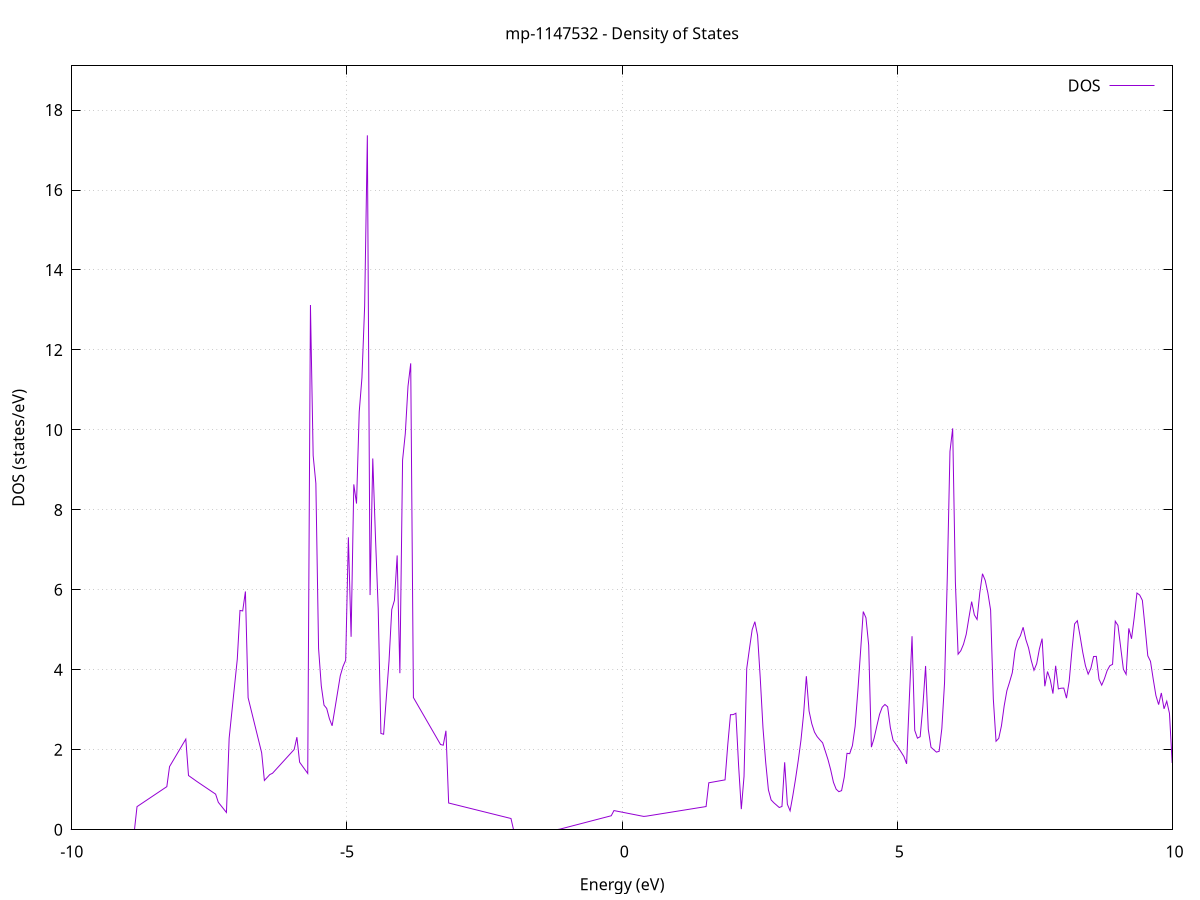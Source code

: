 set title 'mp-1147532 - Density of States'
set xlabel 'Energy (eV)'
set ylabel 'DOS (states/eV)'
set grid
set xrange [-10:10]
set yrange [0:19.105]
set xzeroaxis lt -1
set terminal png size 800,600
set output 'mp-1147532_dos_gnuplot.png'
plot '-' using 1:2 with lines title 'DOS'
-76.861800 0.000000
-76.812600 0.000000
-76.763400 0.000000
-76.714100 0.000000
-76.664900 0.000000
-76.615600 0.000000
-76.566400 0.000000
-76.517200 0.000000
-76.467900 0.000000
-76.418700 0.000000
-76.369500 0.000000
-76.320200 0.000000
-76.271000 0.000000
-76.221700 0.000000
-76.172500 0.000000
-76.123300 0.000000
-76.074000 0.000000
-76.024800 0.000000
-75.975600 0.000000
-75.926300 0.000000
-75.877100 0.000000
-75.827800 0.000000
-75.778600 0.000000
-75.729400 0.000000
-75.680100 0.000000
-75.630900 0.000000
-75.581700 0.000000
-75.532400 0.000000
-75.483200 0.000000
-75.433900 0.000000
-75.384700 0.000000
-75.335500 0.000000
-75.286200 0.000000
-75.237000 0.000000
-75.187700 0.000000
-75.138500 0.000000
-75.089300 0.000000
-75.040000 0.000000
-74.990800 0.000000
-74.941600 0.000000
-74.892300 0.000000
-74.843100 0.000000
-74.793800 0.000000
-74.744600 0.000000
-74.695400 0.000000
-74.646100 0.000000
-74.596900 0.000000
-74.547700 0.000000
-74.498400 0.000000
-74.449200 0.000000
-74.399900 0.000000
-74.350700 0.000000
-74.301500 0.000000
-74.252200 0.000000
-74.203000 0.000000
-74.153700 0.000000
-74.104500 0.000000
-74.055300 0.000000
-74.006000 0.000000
-73.956800 0.000000
-73.907600 0.000000
-73.858300 0.000000
-73.809100 0.000000
-73.759800 0.000000
-73.710600 0.000000
-73.661400 0.000000
-73.612100 0.000000
-73.562900 0.000000
-73.513700 0.000000
-73.464400 0.000000
-73.415200 0.000000
-73.365900 0.000000
-73.316700 0.000000
-73.267500 0.000000
-73.218200 0.000000
-73.169000 0.000000
-73.119700 0.000000
-73.070500 0.000000
-73.021300 0.000000
-72.972000 0.000000
-72.922800 0.000000
-72.873600 0.000000
-72.824300 0.000000
-72.775100 0.000000
-72.725800 0.000000
-72.676600 0.000000
-72.627400 0.000000
-72.578100 0.000000
-72.528900 0.000000
-72.479700 0.000000
-72.430400 0.000000
-72.381200 0.000000
-72.331900 0.000000
-72.282700 0.000000
-72.233500 0.000000
-72.184200 0.000000
-72.135000 0.000000
-72.085700 0.000000
-72.036500 0.000000
-71.987300 0.000000
-71.938000 0.000000
-71.888800 0.000000
-71.839600 0.000000
-71.790300 0.000000
-71.741100 0.000000
-71.691800 0.000000
-71.642600 0.000000
-71.593400 0.000000
-71.544100 0.000000
-71.494900 0.000000
-71.445700 0.000000
-71.396400 0.000000
-71.347200 0.000000
-71.297900 0.000000
-71.248700 0.000000
-71.199500 0.000000
-71.150200 0.000000
-71.101000 0.000000
-71.051700 0.000000
-71.002500 0.000000
-70.953300 0.000000
-70.904000 0.000000
-70.854800 0.000000
-70.805600 0.000000
-70.756300 0.000000
-70.707100 0.000000
-70.657800 0.000000
-70.608600 0.000000
-70.559400 0.000000
-70.510100 0.000000
-70.460900 0.000000
-70.411700 0.000000
-70.362400 0.000000
-70.313200 0.000000
-70.263900 0.000000
-70.214700 0.000000
-70.165500 0.000000
-70.116200 0.000000
-70.067000 0.000000
-70.017700 0.000000
-69.968500 0.000000
-69.919300 0.000000
-69.870000 0.000000
-69.820800 0.000000
-69.771600 0.000000
-69.722300 0.000000
-69.673100 0.000000
-69.623800 0.000000
-69.574600 0.000000
-69.525400 0.000000
-69.476100 0.000000
-69.426900 0.000000
-69.377700 0.000000
-69.328400 0.000000
-69.279200 0.000000
-69.229900 0.000000
-69.180700 0.000000
-69.131500 0.000000
-69.082200 0.000000
-69.033000 0.000000
-68.983700 0.000000
-68.934500 0.000000
-68.885300 0.000000
-68.836000 0.000000
-68.786800 0.000000
-68.737600 0.000000
-68.688300 0.000000
-68.639100 0.000000
-68.589800 0.000000
-68.540600 0.000000
-68.491400 0.000000
-68.442100 0.000000
-68.392900 0.000000
-68.343700 0.000000
-68.294400 0.000000
-68.245200 0.000000
-68.195900 0.000000
-68.146700 0.000000
-68.097500 0.000000
-68.048200 0.000000
-67.999000 0.000000
-67.949700 0.000000
-67.900500 0.000000
-67.851300 0.000000
-67.802000 0.000000
-67.752800 0.000000
-67.703600 0.000000
-67.654300 0.000000
-67.605100 0.000000
-67.555800 0.000000
-67.506600 0.000000
-67.457400 0.000000
-67.408100 0.000000
-67.358900 0.000000
-67.309700 0.000000
-67.260400 0.000000
-67.211200 0.000000
-67.161900 0.000000
-67.112700 0.000000
-67.063500 0.000000
-67.014200 0.000000
-66.965000 0.000000
-66.915700 0.000000
-66.866500 0.000000
-66.817300 0.000000
-66.768000 0.000000
-66.718800 0.000000
-66.669600 0.000000
-66.620300 0.000000
-66.571100 0.000000
-66.521800 0.000000
-66.472600 0.000000
-66.423400 0.000000
-66.374100 0.000000
-66.324900 0.000000
-66.275700 0.000000
-66.226400 0.000000
-66.177200 0.000000
-66.127900 0.000000
-66.078700 0.000000
-66.029500 0.000000
-65.980200 0.000000
-65.931000 0.000000
-65.881700 0.000000
-65.832500 0.000000
-65.783300 0.000000
-65.734000 0.000000
-65.684800 0.000000
-65.635600 0.000000
-65.586300 0.000000
-65.537100 0.000000
-65.487800 0.000000
-65.438600 0.000000
-65.389400 0.000000
-65.340100 0.000000
-65.290900 0.000000
-65.241700 0.000000
-65.192400 0.000000
-65.143200 0.000000
-65.093900 0.000000
-65.044700 0.000000
-64.995500 0.000000
-64.946200 0.000000
-64.897000 0.000000
-64.847800 0.000000
-64.798500 0.000000
-64.749300 0.000000
-64.700000 0.000000
-64.650800 0.000000
-64.601600 0.000000
-64.552300 0.000000
-64.503100 0.000000
-64.453800 0.000000
-64.404600 0.000000
-64.355400 0.000000
-64.306100 0.000000
-64.256900 0.000000
-64.207700 0.000000
-64.158400 0.000000
-64.109200 0.000000
-64.059900 0.000000
-64.010700 0.000000
-63.961500 0.000000
-63.912200 0.000000
-63.863000 0.000000
-63.813800 0.000000
-63.764500 0.000000
-63.715300 0.000000
-63.666000 0.000000
-63.616800 0.000000
-63.567600 0.000000
-63.518300 0.000000
-63.469100 0.000000
-63.419800 0.000000
-63.370600 0.000000
-63.321400 0.000000
-63.272100 0.000000
-63.222900 0.000000
-63.173700 0.000000
-63.124400 0.000000
-63.075200 0.000000
-63.025900 0.000000
-62.976700 0.000000
-62.927500 0.000000
-62.878200 0.000000
-62.829000 0.000000
-62.779800 0.000000
-62.730500 0.000000
-62.681300 0.000000
-62.632000 0.000000
-62.582800 0.000000
-62.533600 0.000000
-62.484300 0.000000
-62.435100 0.000000
-62.385800 0.000000
-62.336600 0.000000
-62.287400 0.000000
-62.238100 0.000000
-62.188900 0.000000
-62.139700 0.000000
-62.090400 0.000000
-62.041200 0.000000
-61.991900 0.000000
-61.942700 0.000000
-61.893500 0.000000
-61.844200 0.000000
-61.795000 0.000000
-61.745800 0.000000
-61.696500 0.000000
-61.647300 0.000000
-61.598000 0.000000
-61.548800 0.000000
-61.499600 0.000000
-61.450300 0.000000
-61.401100 0.000000
-61.351800 0.000000
-61.302600 0.000000
-61.253400 0.000000
-61.204100 0.000000
-61.154900 0.000000
-61.105700 0.000000
-61.056400 0.000000
-61.007200 0.000000
-60.957900 0.000000
-60.908700 0.000000
-60.859500 0.000000
-60.810200 0.000000
-60.761000 0.000000
-60.711800 0.000000
-60.662500 0.000000
-60.613300 0.000000
-60.564000 0.000000
-60.514800 0.000000
-60.465600 0.000000
-60.416300 0.000000
-60.367100 0.000000
-60.317800 0.000000
-60.268600 0.000000
-60.219400 0.000000
-60.170100 0.000000
-60.120900 0.000000
-60.071700 0.000000
-60.022400 0.000000
-59.973200 0.000000
-59.923900 0.000000
-59.874700 0.000000
-59.825500 0.000000
-59.776200 0.000000
-59.727000 0.000000
-59.677800 0.000000
-59.628500 0.000000
-59.579300 0.000000
-59.530000 0.000000
-59.480800 0.000000
-59.431600 0.000000
-59.382300 0.000000
-59.333100 0.000000
-59.283800 0.000000
-59.234600 0.000000
-59.185400 0.000000
-59.136100 0.000000
-59.086900 0.000000
-59.037700 0.000000
-58.988400 0.000000
-58.939200 0.000000
-58.889900 0.000000
-58.840700 0.000000
-58.791500 0.000000
-58.742200 0.000000
-58.693000 0.000000
-58.643800 0.000000
-58.594500 0.000000
-58.545300 0.000000
-58.496000 0.000000
-58.446800 0.000000
-58.397600 0.000000
-58.348300 0.000000
-58.299100 0.000000
-58.249800 0.000000
-58.200600 0.000000
-58.151400 0.000000
-58.102100 0.000000
-58.052900 0.000000
-58.003700 0.000000
-57.954400 0.000000
-57.905200 0.000000
-57.855900 0.000000
-57.806700 0.000000
-57.757500 0.000000
-57.708200 0.000000
-57.659000 0.000000
-57.609800 0.000000
-57.560500 0.000000
-57.511300 0.000000
-57.462000 0.000000
-57.412800 0.000000
-57.363600 0.000000
-57.314300 0.000000
-57.265100 0.000000
-57.215800 0.000000
-57.166600 0.000000
-57.117400 0.000000
-57.068100 0.000000
-57.018900 0.000000
-56.969700 0.000000
-56.920400 0.000000
-56.871200 0.000000
-56.821900 0.000000
-56.772700 0.000000
-56.723500 0.000000
-56.674200 0.000000
-56.625000 0.000000
-56.575800 0.000000
-56.526500 0.000000
-56.477300 0.000000
-56.428000 0.000000
-56.378800 0.000000
-56.329600 0.000000
-56.280300 0.000000
-56.231100 0.000000
-56.181800 0.000000
-56.132600 0.000000
-56.083400 0.000000
-56.034100 0.000000
-55.984900 0.000000
-55.935700 0.000000
-55.886400 0.000000
-55.837200 0.000000
-55.787900 0.000000
-55.738700 0.000000
-55.689500 0.000000
-55.640200 0.000000
-55.591000 0.000000
-55.541800 0.000000
-55.492500 0.000000
-55.443300 0.000000
-55.394000 0.000000
-55.344800 0.000000
-55.295600 0.000000
-55.246300 0.000000
-55.197100 0.000000
-55.147800 0.000000
-55.098600 0.000000
-55.049400 0.000000
-55.000100 0.000000
-54.950900 0.000000
-54.901700 0.000000
-54.852400 0.000000
-54.803200 0.000000
-54.753900 0.000000
-54.704700 0.000000
-54.655500 0.000000
-54.606200 0.000000
-54.557000 0.000000
-54.507800 0.000000
-54.458500 0.000000
-54.409300 0.000000
-54.360000 0.000000
-54.310800 0.000000
-54.261600 0.000000
-54.212300 0.000000
-54.163100 0.000000
-54.113800 0.000000
-54.064600 0.000000
-54.015400 0.000000
-53.966100 0.000000
-53.916900 0.000000
-53.867700 0.000000
-53.818400 0.000000
-53.769200 0.000000
-53.719900 0.000000
-53.670700 0.000000
-53.621500 0.000000
-53.572200 0.000000
-53.523000 0.000000
-53.473800 0.000000
-53.424500 0.000000
-53.375300 0.000000
-53.326000 0.000000
-53.276800 0.000000
-53.227600 0.000000
-53.178300 0.000000
-53.129100 0.000000
-53.079900 0.000000
-53.030600 0.000000
-52.981400 0.000000
-52.932100 0.000000
-52.882900 0.000000
-52.833700 0.000000
-52.784400 0.000000
-52.735200 0.000000
-52.685900 0.000000
-52.636700 0.000000
-52.587500 0.000000
-52.538200 0.000000
-52.489000 0.000000
-52.439800 0.000000
-52.390500 0.000000
-52.341300 0.000000
-52.292000 0.000000
-52.242800 0.000000
-52.193600 0.000000
-52.144300 0.000000
-52.095100 0.000000
-52.045900 0.000000
-51.996600 0.000000
-51.947400 0.000000
-51.898100 0.000000
-51.848900 0.000000
-51.799700 0.000000
-51.750400 0.000000
-51.701200 0.000000
-51.651900 0.000000
-51.602700 0.000000
-51.553500 0.000000
-51.504200 0.000000
-51.455000 0.000000
-51.405800 0.000000
-51.356500 0.000000
-51.307300 0.000000
-51.258000 0.000000
-51.208800 0.000000
-51.159600 0.000000
-51.110300 0.000000
-51.061100 0.000000
-51.011900 0.000000
-50.962600 0.000000
-50.913400 0.000000
-50.864100 0.000000
-50.814900 0.000000
-50.765700 0.000000
-50.716400 0.000000
-50.667200 0.000000
-50.617900 0.000000
-50.568700 0.000000
-50.519500 0.000000
-50.470200 0.000000
-50.421000 0.000000
-50.371800 0.000000
-50.322500 0.000000
-50.273300 0.000000
-50.224000 0.000000
-50.174800 0.000000
-50.125600 0.000000
-50.076300 0.000000
-50.027100 0.000000
-49.977900 0.000000
-49.928600 0.000000
-49.879400 0.000000
-49.830100 0.000000
-49.780900 0.000000
-49.731700 0.000000
-49.682400 0.000000
-49.633200 0.000000
-49.583900 0.000000
-49.534700 0.000000
-49.485500 0.000000
-49.436200 0.000000
-49.387000 0.000000
-49.337800 0.000000
-49.288500 0.000000
-49.239300 0.000000
-49.190000 0.000000
-49.140800 0.000000
-49.091600 0.000000
-49.042300 0.000000
-48.993100 0.000000
-48.943900 0.000000
-48.894600 0.000000
-48.845400 0.000000
-48.796100 0.000000
-48.746900 0.000000
-48.697700 0.000000
-48.648400 0.000000
-48.599200 0.000000
-48.549900 0.000000
-48.500700 0.000000
-48.451500 0.000000
-48.402200 0.000000
-48.353000 0.000000
-48.303800 0.000000
-48.254500 0.000000
-48.205300 0.000000
-48.156000 0.000000
-48.106800 0.000000
-48.057600 0.000000
-48.008300 0.000000
-47.959100 0.000000
-47.909900 0.000000
-47.860600 0.000000
-47.811400 0.000000
-47.762100 0.000000
-47.712900 0.000000
-47.663700 0.000000
-47.614400 0.000000
-47.565200 0.000000
-47.515900 0.000000
-47.466700 0.000000
-47.417500 0.000000
-47.368200 0.000000
-47.319000 0.000000
-47.269800 0.000000
-47.220500 0.000000
-47.171300 0.000000
-47.122000 0.000000
-47.072800 0.000000
-47.023600 0.000000
-46.974300 0.000000
-46.925100 0.000000
-46.875900 0.000000
-46.826600 0.000000
-46.777400 0.000000
-46.728100 0.000000
-46.678900 0.000000
-46.629700 0.000000
-46.580400 0.000000
-46.531200 0.000000
-46.481900 0.000000
-46.432700 0.000000
-46.383500 0.000000
-46.334200 0.000000
-46.285000 0.000000
-46.235800 0.000000
-46.186500 0.000000
-46.137300 0.000000
-46.088000 0.000000
-46.038800 0.000000
-45.989600 0.000000
-45.940300 0.000000
-45.891100 0.000000
-45.841900 0.000000
-45.792600 0.000000
-45.743400 0.000000
-45.694100 0.000000
-45.644900 0.000000
-45.595700 0.000000
-45.546400 0.000000
-45.497200 0.000000
-45.447900 0.000000
-45.398700 0.000000
-45.349500 0.000000
-45.300200 0.000000
-45.251000 0.000000
-45.201800 0.000000
-45.152500 0.000000
-45.103300 0.000000
-45.054000 0.000000
-45.004800 0.000000
-44.955600 0.000000
-44.906300 0.000000
-44.857100 0.000000
-44.807900 0.000000
-44.758600 0.000000
-44.709400 0.000000
-44.660100 0.000000
-44.610900 0.000000
-44.561700 0.000000
-44.512400 0.000000
-44.463200 0.000000
-44.413900 0.000000
-44.364700 0.000000
-44.315500 0.000000
-44.266200 0.000000
-44.217000 0.000000
-44.167800 0.000000
-44.118500 0.000000
-44.069300 0.000000
-44.020000 0.000000
-43.970800 0.000000
-43.921600 0.000000
-43.872300 0.000000
-43.823100 0.000000
-43.773900 0.000000
-43.724600 0.000000
-43.675400 0.000000
-43.626100 0.000000
-43.576900 0.000000
-43.527700 0.000000
-43.478400 0.000000
-43.429200 0.000000
-43.379900 0.000000
-43.330700 0.000000
-43.281500 0.000000
-43.232200 0.000000
-43.183000 0.000000
-43.133800 0.000000
-43.084500 0.000000
-43.035300 0.000000
-42.986000 0.000000
-42.936800 0.000000
-42.887600 0.000000
-42.838300 0.000000
-42.789100 0.000000
-42.739900 0.000000
-42.690600 0.000000
-42.641400 0.000000
-42.592100 0.000000
-42.542900 0.000000
-42.493700 0.000000
-42.444400 0.000000
-42.395200 0.000000
-42.346000 0.000000
-42.296700 0.000000
-42.247500 0.000000
-42.198200 0.000000
-42.149000 0.000000
-42.099800 0.000000
-42.050500 0.000000
-42.001300 0.000000
-41.952000 0.000000
-41.902800 0.000000
-41.853600 0.000000
-41.804300 0.000000
-41.755100 0.000000
-41.705900 0.000000
-41.656600 0.000000
-41.607400 0.000000
-41.558100 0.000000
-41.508900 0.000000
-41.459700 0.000000
-41.410400 0.000000
-41.361200 0.000000
-41.312000 0.000000
-41.262700 0.000000
-41.213500 0.000000
-41.164200 0.000000
-41.115000 0.000000
-41.065800 0.000000
-41.016500 0.000000
-40.967300 0.000000
-40.918000 0.000000
-40.868800 0.000000
-40.819600 0.000000
-40.770300 0.000000
-40.721100 0.000000
-40.671900 0.000000
-40.622600 0.000000
-40.573400 0.000000
-40.524100 0.000000
-40.474900 0.000000
-40.425700 0.000000
-40.376400 0.000000
-40.327200 0.000000
-40.278000 0.000000
-40.228700 0.000000
-40.179500 0.000000
-40.130200 0.000000
-40.081000 0.000000
-40.031800 0.000000
-39.982500 0.000000
-39.933300 0.000000
-39.884000 0.000000
-39.834800 0.000000
-39.785600 0.000000
-39.736300 0.000000
-39.687100 0.000000
-39.637900 0.000000
-39.588600 0.000000
-39.539400 0.000000
-39.490100 0.000000
-39.440900 0.000000
-39.391700 0.000000
-39.342400 0.000000
-39.293200 0.000000
-39.244000 0.000000
-39.194700 0.000000
-39.145500 0.000000
-39.096200 0.000000
-39.047000 0.000000
-38.997800 0.000000
-38.948500 0.000000
-38.899300 0.000000
-38.850000 0.000000
-38.800800 0.000000
-38.751600 0.000000
-38.702300 0.000000
-38.653100 0.000000
-38.603900 0.000000
-38.554600 0.000000
-38.505400 0.000000
-38.456100 0.000000
-38.406900 0.000000
-38.357700 0.000000
-38.308400 0.000000
-38.259200 0.000000
-38.210000 0.000000
-38.160700 0.000000
-38.111500 0.000000
-38.062200 0.000000
-38.013000 0.000000
-37.963800 0.000000
-37.914500 0.000000
-37.865300 0.000000
-37.816000 0.000000
-37.766800 0.000000
-37.717600 0.000000
-37.668300 0.000000
-37.619100 0.000000
-37.569900 0.000000
-37.520600 0.000000
-37.471400 0.000000
-37.422100 0.000000
-37.372900 0.000000
-37.323700 0.000000
-37.274400 0.000000
-37.225200 0.000000
-37.176000 0.000000
-37.126700 0.000000
-37.077500 0.000000
-37.028200 0.000000
-36.979000 0.000000
-36.929800 0.000000
-36.880500 0.000000
-36.831300 0.000000
-36.782000 0.000000
-36.732800 0.000000
-36.683600 0.000000
-36.634300 0.000000
-36.585100 0.000000
-36.535900 0.000000
-36.486600 0.000000
-36.437400 0.000000
-36.388100 0.000000
-36.338900 0.000000
-36.289700 0.000000
-36.240400 0.000000
-36.191200 0.000000
-36.142000 0.000000
-36.092700 0.000000
-36.043500 0.000000
-35.994200 0.000000
-35.945000 0.000000
-35.895800 0.000000
-35.846500 0.000000
-35.797300 0.000000
-35.748000 0.000000
-35.698800 0.000000
-35.649600 0.000000
-35.600300 0.000000
-35.551100 0.000000
-35.501900 0.000000
-35.452600 0.000000
-35.403400 0.000000
-35.354100 0.000000
-35.304900 0.000000
-35.255700 0.000000
-35.206400 0.000000
-35.157200 0.000000
-35.108000 0.000000
-35.058700 0.000000
-35.009500 0.000000
-34.960200 0.000000
-34.911000 0.000000
-34.861800 0.000000
-34.812500 0.000000
-34.763300 0.000000
-34.714000 0.000000
-34.664800 0.000000
-34.615600 0.000000
-34.566300 0.000000
-34.517100 0.000000
-34.467900 0.000000
-34.418600 0.000000
-34.369400 0.000000
-34.320100 0.000000
-34.270900 0.000000
-34.221700 0.000000
-34.172400 0.000000
-34.123200 0.000000
-34.074000 0.000000
-34.024700 0.000000
-33.975500 0.000000
-33.926200 0.000000
-33.877000 0.000000
-33.827800 0.000000
-33.778500 0.000000
-33.729300 0.000000
-33.680000 0.000000
-33.630800 0.000000
-33.581600 0.000000
-33.532300 0.000000
-33.483100 0.000000
-33.433900 0.000000
-33.384600 0.000000
-33.335400 0.000000
-33.286100 0.000000
-33.236900 0.000000
-33.187700 0.000000
-33.138400 0.000000
-33.089200 0.000000
-33.040000 0.000000
-32.990700 0.000000
-32.941500 0.000000
-32.892200 0.000000
-32.843000 0.000000
-32.793800 0.000000
-32.744500 0.000000
-32.695300 0.000000
-32.646000 0.000000
-32.596800 0.000000
-32.547600 0.000000
-32.498300 0.000000
-32.449100 0.000000
-32.399900 0.000000
-32.350600 0.000000
-32.301400 0.000000
-32.252100 0.000000
-32.202900 0.000000
-32.153700 0.000000
-32.104400 0.000000
-32.055200 0.000000
-32.006000 0.000000
-31.956700 0.000000
-31.907500 0.000000
-31.858200 0.000000
-31.809000 0.000000
-31.759800 0.000000
-31.710500 0.000000
-31.661300 0.000000
-31.612100 0.000000
-31.562800 0.000000
-31.513600 0.000000
-31.464300 0.000000
-31.415100 0.000000
-31.365900 0.000000
-31.316600 0.000000
-31.267400 0.000000
-31.218100 0.000000
-31.168900 0.000000
-31.119700 0.000000
-31.070400 0.000000
-31.021200 0.000000
-30.972000 0.000000
-30.922700 0.000000
-30.873500 0.000000
-30.824200 0.000000
-30.775000 0.000000
-30.725800 0.000000
-30.676500 0.000000
-30.627300 0.000000
-30.578100 0.000000
-30.528800 0.000000
-30.479600 0.000000
-30.430300 0.000000
-30.381100 0.000000
-30.331900 0.000000
-30.282600 0.000000
-30.233400 0.000000
-30.184100 0.000000
-30.134900 0.000000
-30.085700 0.000000
-30.036400 0.000000
-29.987200 0.000000
-29.938000 0.000000
-29.888700 0.000000
-29.839500 0.000000
-29.790200 0.000000
-29.741000 0.000000
-29.691800 0.000000
-29.642500 0.000000
-29.593300 0.000000
-29.544100 0.000000
-29.494800 0.000000
-29.445600 0.000000
-29.396300 0.000000
-29.347100 0.000000
-29.297900 0.000000
-29.248600 0.000000
-29.199400 0.000000
-29.150100 0.000000
-29.100900 0.000000
-29.051700 0.000000
-29.002400 0.000000
-28.953200 0.000000
-28.904000 0.000000
-28.854700 0.000000
-28.805500 0.000000
-28.756200 0.000000
-28.707000 0.000000
-28.657800 0.000000
-28.608500 0.000000
-28.559300 0.000000
-28.510100 0.000000
-28.460800 0.000000
-28.411600 0.000000
-28.362300 0.000000
-28.313100 0.000000
-28.263900 0.000000
-28.214600 0.000000
-28.165400 0.000000
-28.116100 0.000000
-28.066900 0.000000
-28.017700 0.000000
-27.968400 0.000000
-27.919200 0.000000
-27.870000 0.000000
-27.820700 0.000000
-27.771500 0.000000
-27.722200 0.000000
-27.673000 0.000000
-27.623800 0.000000
-27.574500 0.000000
-27.525300 0.000000
-27.476100 0.000000
-27.426800 0.000000
-27.377600 0.000000
-27.328300 0.000000
-27.279100 0.000000
-27.229900 0.000000
-27.180600 0.000000
-27.131400 0.000000
-27.082100 0.000000
-27.032900 0.000000
-26.983700 0.000000
-26.934400 0.000000
-26.885200 0.000000
-26.836000 0.000000
-26.786700 0.000000
-26.737500 0.000000
-26.688200 0.000000
-26.639000 0.000000
-26.589800 0.000000
-26.540500 0.000000
-26.491300 0.000000
-26.442100 0.000000
-26.392800 0.000000
-26.343600 0.000000
-26.294300 0.000000
-26.245100 0.000000
-26.195900 0.000000
-26.146600 0.000000
-26.097400 0.000000
-26.048100 0.000000
-25.998900 0.000000
-25.949700 0.000000
-25.900400 0.000000
-25.851200 0.000000
-25.802000 0.000000
-25.752700 0.000000
-25.703500 0.000000
-25.654200 0.000000
-25.605000 0.000000
-25.555800 0.000000
-25.506500 0.000000
-25.457300 0.000000
-25.408100 0.000000
-25.358800 0.000000
-25.309600 0.000000
-25.260300 0.000000
-25.211100 0.000000
-25.161900 0.000000
-25.112600 0.000000
-25.063400 0.000000
-25.014100 0.000000
-24.964900 0.000000
-24.915700 0.000000
-24.866400 0.000000
-24.817200 0.000000
-24.768000 0.000000
-24.718700 0.000000
-24.669500 0.000000
-24.620200 0.000000
-24.571000 0.000000
-24.521800 0.000000
-24.472500 0.000000
-24.423300 0.000000
-24.374100 0.000000
-24.324800 0.000000
-24.275600 0.000000
-24.226300 0.000000
-24.177100 0.000000
-24.127900 0.000000
-24.078600 0.000000
-24.029400 0.000000
-23.980100 0.000000
-23.930900 0.000000
-23.881700 0.000000
-23.832400 0.000000
-23.783200 0.000000
-23.734000 0.000000
-23.684700 0.000000
-23.635500 0.000000
-23.586200 0.000000
-23.537000 0.000000
-23.487800 0.000000
-23.438500 0.000000
-23.389300 0.000000
-23.340100 0.000000
-23.290800 0.000000
-23.241600 0.000000
-23.192300 0.000000
-23.143100 0.000000
-23.093900 0.000000
-23.044600 0.000000
-22.995400 0.000000
-22.946100 0.000000
-22.896900 0.000000
-22.847700 0.000000
-22.798400 0.000000
-22.749200 0.000000
-22.700000 0.000000
-22.650700 0.000000
-22.601500 0.000000
-22.552200 0.000000
-22.503000 0.000000
-22.453800 0.000000
-22.404500 0.000000
-22.355300 0.000000
-22.306100 0.000000
-22.256800 0.000000
-22.207600 0.000000
-22.158300 0.000000
-22.109100 0.000000
-22.059900 0.000000
-22.010600 0.000000
-21.961400 0.000000
-21.912100 0.000000
-21.862900 0.000000
-21.813700 0.000000
-21.764400 0.000000
-21.715200 0.000000
-21.666000 0.000000
-21.616700 0.000000
-21.567500 0.000000
-21.518200 0.000000
-21.469000 0.000000
-21.419800 0.000000
-21.370500 0.000000
-21.321300 0.000000
-21.272100 0.000000
-21.222800 0.000000
-21.173600 0.000000
-21.124300 0.000000
-21.075100 0.000000
-21.025900 0.000000
-20.976600 0.000000
-20.927400 0.000000
-20.878200 0.000000
-20.828900 0.000000
-20.779700 0.000000
-20.730400 0.000000
-20.681200 0.000000
-20.632000 0.000000
-20.582700 0.000000
-20.533500 0.000000
-20.484200 0.000000
-20.435000 0.000000
-20.385800 0.000000
-20.336500 0.000000
-20.287300 0.000000
-20.238100 0.000000
-20.188800 0.000000
-20.139600 0.000000
-20.090300 0.000000
-20.041100 0.000000
-19.991900 0.000000
-19.942600 0.000000
-19.893400 0.000000
-19.844200 0.000000
-19.794900 0.000000
-19.745700 0.000000
-19.696400 0.000000
-19.647200 0.000000
-19.598000 0.000000
-19.548700 0.000000
-19.499500 0.000000
-19.450200 0.000000
-19.401000 0.000000
-19.351800 0.000000
-19.302500 0.000000
-19.253300 0.000000
-19.204100 0.000000
-19.154800 0.000000
-19.105600 0.000000
-19.056300 0.000000
-19.007100 0.000000
-18.957900 0.000000
-18.908600 0.000000
-18.859400 0.000000
-18.810200 0.000000
-18.760900 0.000000
-18.711700 0.000000
-18.662400 0.000000
-18.613200 0.000000
-18.564000 0.000000
-18.514700 0.000000
-18.465500 0.000000
-18.416200 0.000000
-18.367000 0.000000
-18.317800 0.000000
-18.268500 0.000000
-18.219300 0.000000
-18.170100 0.000000
-18.120800 0.000000
-18.071600 0.000000
-18.022300 0.000000
-17.973100 0.000000
-17.923900 0.000000
-17.874600 0.000000
-17.825400 0.000000
-17.776200 0.000000
-17.726900 1.463200
-17.677700 3.064400
-17.628400 3.067300
-17.579200 2.658600
-17.530000 3.044300
-17.480700 3.430000
-17.431500 3.815700
-17.382200 7.997800
-17.333000 4.280900
-17.283800 3.430200
-17.234500 2.579400
-17.185300 0.000000
-17.136100 0.000000
-17.086800 5.670300
-17.037600 4.925700
-16.988300 4.181000
-16.939100 3.436400
-16.889900 4.224400
-16.840600 3.017300
-16.791400 0.441700
-16.742200 0.000000
-16.692900 0.000000
-16.643700 0.000000
-16.594400 0.000000
-16.545200 0.000000
-16.496000 0.000000
-16.446700 0.000000
-16.397500 0.000000
-16.348200 0.000000
-16.299000 0.000000
-16.249800 0.000000
-16.200500 0.000000
-16.151300 0.000000
-16.102100 0.000000
-16.052800 0.000000
-16.003600 0.000000
-15.954300 0.000000
-15.905100 0.000000
-15.855900 0.000000
-15.806600 0.000000
-15.757400 0.000000
-15.708200 0.000000
-15.658900 0.000000
-15.609700 0.000000
-15.560400 0.000000
-15.511200 0.000000
-15.462000 0.000000
-15.412700 0.000000
-15.363500 0.000000
-15.314200 0.000000
-15.265000 0.000000
-15.215800 0.000000
-15.166500 0.000000
-15.117300 0.000000
-15.068100 0.000000
-15.018800 0.000000
-14.969600 0.000000
-14.920300 0.000000
-14.871100 0.000000
-14.821900 0.000000
-14.772600 0.000000
-14.723400 0.000000
-14.674200 0.000000
-14.624900 0.000000
-14.575700 0.000000
-14.526400 0.000000
-14.477200 0.000000
-14.428000 0.000000
-14.378700 0.000000
-14.329500 0.000000
-14.280200 0.000000
-14.231000 0.000000
-14.181800 0.000000
-14.132500 0.000000
-14.083300 0.000000
-14.034100 0.000000
-13.984800 0.000000
-13.935600 0.000000
-13.886300 0.000000
-13.837100 0.000000
-13.787900 0.000000
-13.738600 0.000000
-13.689400 0.000000
-13.640200 0.000000
-13.590900 0.000000
-13.541700 0.000000
-13.492400 0.000000
-13.443200 0.000000
-13.394000 0.000000
-13.344700 0.000000
-13.295500 0.000000
-13.246200 0.000000
-13.197000 0.000000
-13.147800 0.000000
-13.098500 0.000000
-13.049300 0.000000
-13.000100 0.000000
-12.950800 0.000000
-12.901600 0.000000
-12.852300 0.000000
-12.803100 0.000000
-12.753900 0.000000
-12.704600 0.000000
-12.655400 0.000000
-12.606200 0.000000
-12.556900 0.000000
-12.507700 0.000000
-12.458400 0.000000
-12.409200 0.000000
-12.360000 0.000000
-12.310700 0.000000
-12.261500 0.000000
-12.212200 0.000000
-12.163000 0.000000
-12.113800 0.000000
-12.064500 0.000000
-12.015300 0.000000
-11.966100 0.000000
-11.916800 0.000000
-11.867600 0.000000
-11.818300 0.000000
-11.769100 0.000000
-11.719900 0.000000
-11.670600 0.000000
-11.621400 0.000000
-11.572200 0.000000
-11.522900 0.000000
-11.473700 0.000000
-11.424400 0.000000
-11.375200 0.000000
-11.326000 0.000000
-11.276700 0.000000
-11.227500 0.000000
-11.178200 0.000000
-11.129000 0.000000
-11.079800 0.000000
-11.030500 0.000000
-10.981300 0.000000
-10.932100 0.000000
-10.882800 0.000000
-10.833600 0.000000
-10.784300 0.000000
-10.735100 0.000000
-10.685900 0.000000
-10.636600 0.000000
-10.587400 0.000000
-10.538200 0.000000
-10.488900 0.000000
-10.439700 0.000000
-10.390400 0.000000
-10.341200 0.000000
-10.292000 0.000000
-10.242700 0.000000
-10.193500 0.000000
-10.144200 0.000000
-10.095000 0.000000
-10.045800 0.000000
-9.996500 0.000000
-9.947300 0.000000
-9.898100 0.000000
-9.848800 0.000000
-9.799600 0.000000
-9.750300 0.000000
-9.701100 0.000000
-9.651900 0.000000
-9.602600 0.000000
-9.553400 0.000000
-9.504200 0.000000
-9.454900 0.000000
-9.405700 0.000000
-9.356400 0.000000
-9.307200 0.000000
-9.258000 0.000000
-9.208700 0.000000
-9.159500 0.000000
-9.110300 0.000000
-9.061000 0.000000
-9.011800 0.000000
-8.962500 0.000000
-8.913300 0.000000
-8.864100 0.000000
-8.814800 0.578600
-8.765600 0.624100
-8.716300 0.669500
-8.667100 0.715000
-8.617900 0.760400
-8.568600 0.805900
-8.519400 0.851300
-8.470200 0.896800
-8.420900 0.942200
-8.371700 0.987700
-8.322400 1.033100
-8.273200 1.078600
-8.224000 1.579700
-8.174700 1.694300
-8.125500 1.808900
-8.076300 1.923400
-8.027000 2.038000
-7.977800 2.152600
-7.928500 2.267100
-7.879300 1.356600
-7.830100 1.308500
-7.780800 1.260500
-7.731600 1.212400
-7.682300 1.166000
-7.633100 1.120300
-7.583900 1.074600
-7.534600 1.028900
-7.485400 0.983100
-7.436200 0.937400
-7.386900 0.891700
-7.337700 0.687100
-7.288400 0.602300
-7.239200 0.517500
-7.190000 0.432600
-7.140700 2.290400
-7.091500 2.948800
-7.042300 3.607300
-6.993000 4.265700
-6.943800 5.485200
-6.894500 5.473500
-6.845300 5.959800
-6.796100 3.302300
-6.746800 3.026800
-6.697600 2.751300
-6.648300 2.475700
-6.599100 2.200200
-6.549900 1.924600
-6.500600 1.232800
-6.451400 1.306700
-6.402200 1.380600
-6.352900 1.413200
-6.303700 1.487600
-6.254400 1.562000
-6.205200 1.636400
-6.156000 1.710800
-6.106700 1.785200
-6.057500 1.859600
-6.008300 1.934000
-5.959000 2.008400
-5.909800 2.316000
-5.860500 1.690300
-5.811300 1.596300
-5.762100 1.502400
-5.712800 1.408500
-5.663600 13.125200
-5.614300 9.357100
-5.565100 8.663000
-5.515900 4.533700
-5.466600 3.598600
-5.417400 3.117400
-5.368200 3.035100
-5.318900 2.776000
-5.269700 2.600400
-5.220400 3.016700
-5.171200 3.433000
-5.122000 3.849400
-5.072700 4.081700
-5.023500 4.241000
-4.974300 7.314500
-4.925000 4.826000
-4.875800 8.638200
-4.826500 8.158700
-4.777300 10.453600
-4.728100 11.301200
-4.678800 13.095500
-4.629600 17.368100
-4.580300 5.870800
-4.531100 9.286100
-4.481900 7.306400
-4.432600 5.532700
-4.383400 2.409500
-4.334200 2.389200
-4.284900 3.305500
-4.235700 4.221800
-4.186400 5.507900
-4.137200 5.738200
-4.088000 6.860800
-4.038700 3.916100
-3.989500 9.246500
-3.940300 9.904800
-3.891000 11.091700
-3.841800 11.665500
-3.792500 3.306400
-3.743300 3.189000
-3.694100 3.071600
-3.644800 2.954300
-3.595600 2.836900
-3.546300 2.719600
-3.497100 2.602200
-3.447900 2.484900
-3.398600 2.367500
-3.349400 2.250100
-3.300200 2.132800
-3.250900 2.115300
-3.201700 2.476600
-3.152400 0.669600
-3.103200 0.652700
-3.054000 0.635900
-3.004700 0.619000
-2.955500 0.602200
-2.906300 0.585300
-2.857000 0.568500
-2.807800 0.551600
-2.758500 0.534800
-2.709300 0.517900
-2.660100 0.501100
-2.610800 0.484200
-2.561600 0.467400
-2.512300 0.450500
-2.463100 0.433700
-2.413900 0.416800
-2.364600 0.399900
-2.315400 0.383100
-2.266200 0.366200
-2.216900 0.349400
-2.167700 0.332500
-2.118400 0.315700
-2.069200 0.298800
-2.020000 0.282000
-1.970700 0.000000
-1.921500 0.000000
-1.872300 0.000000
-1.823000 0.000000
-1.773800 0.000000
-1.724500 0.000000
-1.675300 0.000000
-1.626100 0.000000
-1.576800 0.000000
-1.527600 0.000000
-1.478300 0.000000
-1.429100 0.000000
-1.379900 0.000000
-1.330600 0.000000
-1.281400 0.000000
-1.232200 0.000000
-1.182900 0.000000
-1.133700 0.015100
-1.084400 0.032700
-1.035200 0.050400
-0.986000 0.068100
-0.936700 0.085700
-0.887500 0.103400
-0.838300 0.121100
-0.789000 0.138700
-0.739800 0.156400
-0.690500 0.174000
-0.641300 0.191700
-0.592100 0.209400
-0.542800 0.227000
-0.493600 0.244700
-0.444300 0.262400
-0.395100 0.280000
-0.345900 0.297700
-0.296600 0.315300
-0.247400 0.333000
-0.198200 0.350700
-0.148900 0.480400
-0.099700 0.467100
-0.050400 0.453700
-0.001200 0.440400
0.048000 0.427000
0.097300 0.413700
0.146500 0.400300
0.195700 0.387000
0.245000 0.373600
0.294200 0.360300
0.343500 0.346900
0.392700 0.334300
0.441900 0.341100
0.491200 0.352000
0.540400 0.362900
0.589700 0.373800
0.638900 0.384700
0.688100 0.395600
0.737400 0.406500
0.786600 0.417400
0.835800 0.428300
0.885100 0.439200
0.934300 0.450100
0.983600 0.461000
1.032800 0.472000
1.082000 0.482900
1.131300 0.493800
1.180500 0.504700
1.229700 0.515600
1.279000 0.526500
1.328200 0.537400
1.377500 0.548300
1.426700 0.559200
1.475900 0.570100
1.525200 0.581000
1.574400 1.175100
1.623600 1.187200
1.672900 1.199400
1.722100 1.211600
1.771400 1.223800
1.820600 1.235900
1.869800 1.248100
1.919100 2.125600
1.968300 2.877600
2.017600 2.880500
2.066800 2.914500
2.116000 1.607400
2.165300 0.516300
2.214500 1.333300
2.263700 4.032600
2.313000 4.526400
2.362200 5.002300
2.411500 5.204200
2.460700 4.861700
2.509900 3.785100
2.559200 2.545800
2.608400 1.686200
2.657600 0.998500
2.706900 0.747400
2.756100 0.675900
2.805400 0.616400
2.854600 0.557000
2.903800 0.582300
2.953100 1.687900
3.002300 0.637300
3.051600 0.473800
3.100800 0.849700
3.150000 1.266000
3.199300 1.727200
3.248500 2.233200
3.297700 2.902700
3.347000 3.840700
3.396200 2.970700
3.445500 2.653700
3.494700 2.443000
3.543900 2.328400
3.593200 2.249200
3.642400 2.175200
3.691600 1.965800
3.740900 1.752300
3.790100 1.494800
3.839400 1.187900
3.888600 1.015100
3.937800 0.952800
3.987100 0.979200
4.036300 1.319000
4.085600 1.912100
4.134800 1.903500
4.184000 2.104300
4.233300 2.588000
4.282500 3.463900
4.331700 4.452000
4.381000 5.457500
4.430200 5.300600
4.479500 4.617100
4.528700 2.066000
4.577900 2.287400
4.627200 2.591300
4.676400 2.884100
4.725600 3.065200
4.774900 3.133700
4.824100 3.076300
4.873400 2.554300
4.922600 2.240800
4.971800 2.145200
5.021100 2.045200
5.070300 1.940600
5.119600 1.831500
5.168800 1.649100
5.218000 3.265800
5.267300 4.841200
5.316500 2.486000
5.365700 2.290900
5.415000 2.327400
5.464200 3.088100
5.513500 4.096900
5.562700 2.511300
5.611900 2.063800
5.661200 2.003000
5.710400 1.942500
5.759600 1.962400
5.808900 2.533000
5.858100 3.677700
5.907400 6.286500
5.956600 9.460900
6.005800 10.039300
6.055100 6.189900
6.104300 4.391000
6.153600 4.478000
6.202800 4.641200
6.252000 4.889700
6.301300 5.306600
6.350500 5.706600
6.399700 5.374500
6.449000 5.260300
6.498200 5.922200
6.547500 6.403200
6.596700 6.238200
6.645900 5.920900
6.695200 5.494300
6.744400 3.270700
6.793600 2.214100
6.842900 2.286400
6.892100 2.599900
6.941400 3.095800
6.990600 3.478000
7.039800 3.694800
7.089100 3.929000
7.138300 4.476300
7.187600 4.729100
7.236800 4.853800
7.286000 5.064700
7.335300 4.758200
7.384500 4.548300
7.433700 4.233900
7.483000 3.989100
7.532200 4.152300
7.581500 4.522300
7.630700 4.781000
7.679900 3.589400
7.729200 3.957000
7.778400 3.754500
7.827600 3.405800
7.876900 4.102000
7.926100 3.523100
7.975400 3.540400
8.024600 3.544000
8.073800 3.292000
8.123100 3.719200
8.172300 4.480400
8.221600 5.149600
8.270800 5.228800
8.320000 4.850400
8.369300 4.439300
8.418500 4.101700
8.467700 3.892600
8.517000 4.039000
8.566200 4.333700
8.615500 4.336200
8.664700 3.765900
8.713900 3.617700
8.763200 3.776700
8.812400 3.981100
8.861600 4.102700
8.910900 4.137500
8.960100 5.217100
9.009400 5.111000
9.058600 4.561300
9.107800 4.015400
9.157100 3.887300
9.206300 5.037900
9.255600 4.776700
9.304800 5.310500
9.354000 5.920600
9.403300 5.871800
9.452500 5.738000
9.501700 5.063500
9.551000 4.351900
9.600200 4.212600
9.649500 3.770600
9.698700 3.357300
9.747900 3.130300
9.797200 3.421900
9.846400 3.024800
9.895600 3.215800
9.944900 2.911200
9.994100 1.670300
10.043400 2.497000
10.092600 4.676700
10.141800 5.443300
10.191100 5.045900
10.240300 4.922700
10.289600 4.673800
10.338800 4.804200
10.388000 4.797100
10.437300 4.855200
10.486500 4.814700
10.535700 4.698100
10.585000 4.122700
10.634200 4.353500
10.683500 4.871400
10.732700 5.179300
10.781900 4.075700
10.831200 3.761100
10.880400 3.543700
10.929600 4.682500
10.978900 4.854200
11.028100 5.575400
11.077400 6.459500
11.126600 6.761800
11.175800 9.449000
11.225100 8.290600
11.274300 7.044600
11.323600 5.834400
11.372800 5.055400
11.422000 4.542800
11.471300 4.543600
11.520500 4.618700
11.569700 4.480200
11.619000 4.397000
11.668200 4.695300
11.717500 4.074300
11.766700 3.623800
11.815900 3.334100
11.865200 3.218400
11.914400 3.430200
11.963600 3.997100
12.012900 4.695400
12.062100 5.391700
12.111400 5.546500
12.160600 5.824600
12.209800 6.003700
12.259100 5.701100
12.308300 5.338000
12.357500 5.113700
12.406800 5.447100
12.456000 4.897600
12.505300 4.201100
12.554500 3.934400
12.603700 3.806800
12.653000 4.030400
12.702200 4.090100
12.751500 4.192500
12.800700 5.375100
12.849900 4.107900
12.899200 5.442600
12.948400 3.774300
12.997600 4.043200
13.046900 4.388600
13.096100 4.737700
13.145400 4.762400
13.194600 4.549300
13.243800 4.385300
13.293100 4.235300
13.342300 4.187600
13.391500 3.931200
13.440800 3.770000
13.490000 3.567900
13.539300 3.385800
13.588500 3.859600
13.637700 3.984400
13.687000 4.558600
13.736200 4.979300
13.785500 4.897200
13.834700 4.143500
13.883900 4.339300
13.933200 4.949200
13.982400 5.655400
14.031600 4.804900
14.080900 4.720800
14.130100 4.899400
14.179400 5.111900
14.228600 4.955600
14.277800 4.470200
14.327100 4.134900
14.376300 3.952100
14.425500 4.151700
14.474800 4.516600
14.524000 5.357200
14.573300 6.571200
14.622500 6.603900
14.671700 6.120900
14.721000 6.238700
14.770200 5.603900
14.819500 5.215600
14.868700 4.943100
14.917900 5.239500
14.967200 3.997500
15.016400 3.217600
15.065600 2.679600
15.114900 2.954300
15.164100 4.169800
15.213400 6.962700
15.262600 7.828400
15.311800 7.468000
15.361100 7.235800
15.410300 7.266500
15.459500 7.365400
15.508800 7.232300
15.558000 7.373700
15.607300 7.003000
15.656500 6.329000
15.705700 5.231400
15.755000 6.135600
15.804200 7.124200
15.853500 6.080800
15.902700 5.527600
15.951900 5.305900
16.001200 4.931700
16.050400 5.036700
16.099600 5.045400
16.148900 4.988200
16.198100 4.880600
16.247400 4.855600
16.296600 5.005500
16.345800 4.520000
16.395100 4.112900
16.444300 3.895300
16.493500 3.504800
16.542800 3.174500
16.592000 3.014500
16.641300 2.671900
16.690500 3.488900
16.739700 4.675900
16.789000 6.205000
16.838200 6.412000
16.887500 5.259700
16.936700 3.826100
16.985900 1.368500
17.035200 0.981200
17.084400 0.602300
17.133600 0.022700
17.182900 0.000000
17.232100 0.000000
17.281400 0.000000
17.330600 0.000000
17.379800 0.000000
17.429100 0.000000
17.478300 0.000000
17.527500 0.000000
17.576800 0.000000
17.626000 0.000000
17.675300 0.000000
17.724500 0.000000
17.773700 0.000000
17.823000 0.000000
17.872200 0.000000
17.921500 0.000000
17.970700 0.000000
18.019900 0.000000
18.069200 0.000000
18.118400 0.000000
18.167600 0.000000
18.216900 0.000000
18.266100 0.000000
18.315400 0.000000
18.364600 0.000000
18.413800 0.000000
18.463100 0.000000
18.512300 0.000000
18.561500 0.000000
18.610800 0.000000
18.660000 0.000000
18.709300 0.000000
18.758500 0.000000
18.807700 0.000000
18.857000 0.000000
18.906200 0.000000
18.955500 0.000000
19.004700 0.000000
19.053900 0.000000
19.103200 0.000000
19.152400 0.000000
19.201600 0.000000
19.250900 0.000000
19.300100 0.000000
19.349400 0.000000
19.398600 0.000000
19.447800 0.000000
19.497100 0.000000
19.546300 0.000000
19.595500 0.000000
19.644800 0.000000
19.694000 0.000000
19.743300 0.000000
19.792500 0.000000
19.841700 0.000000
19.891000 0.000000
19.940200 0.000000
19.989500 0.000000
20.038700 0.000000
20.087900 0.000000
20.137200 0.000000
20.186400 0.000000
20.235600 0.000000
20.284900 0.000000
20.334100 0.000000
20.383400 0.000000
20.432600 0.000000
20.481800 0.000000
20.531100 0.000000
20.580300 0.000000
20.629500 0.000000
20.678800 0.000000
20.728000 0.000000
20.777300 0.000000
20.826500 0.000000
20.875700 0.000000
20.925000 0.000000
20.974200 0.000000
21.023500 0.000000
21.072700 0.000000
21.121900 0.000000
21.171200 0.000000
21.220400 0.000000
21.269600 0.000000
21.318900 0.000000
21.368100 0.000000
21.417400 0.000000
21.466600 0.000000
21.515800 0.000000
21.565100 0.000000
21.614300 0.000000
e
